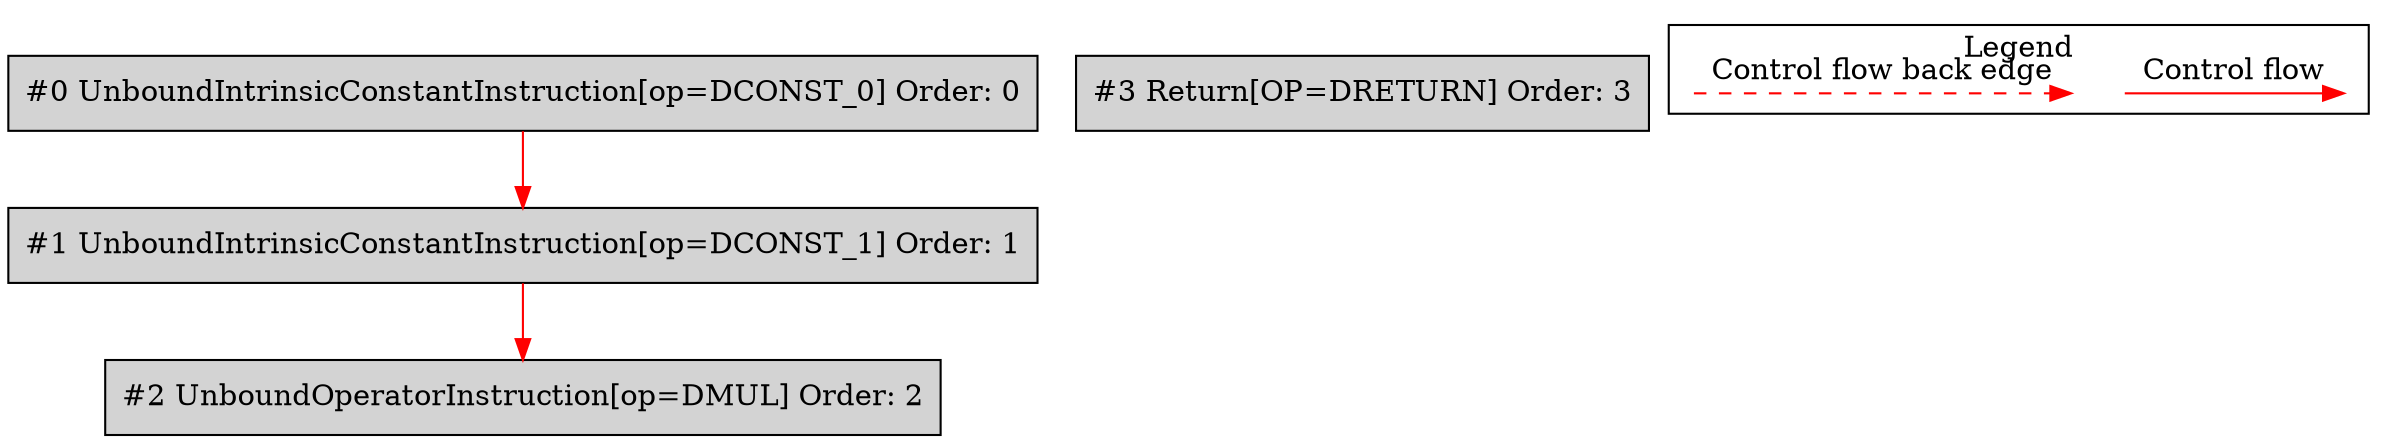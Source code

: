 digraph {
 node0[label="#0 UnboundIntrinsicConstantInstruction[op=DCONST_0] Order: 0", shape=box, fillcolor=lightgrey, style=filled];
 node1[label="#1 UnboundIntrinsicConstantInstruction[op=DCONST_1] Order: 1", shape=box, fillcolor=lightgrey, style=filled];
 node2[label="#2 UnboundOperatorInstruction[op=DMUL] Order: 2", shape=box, fillcolor=lightgrey, style=filled];
 node3[label="#3 Return[OP=DRETURN] Order: 3", shape=box, fillcolor=lightgrey, style=filled];
 node0 -> node1[color=red];
 node1 -> node2[color=red];
 subgraph cluster_000 {
  label = "Legend";
  node [shape=point]
  {
   rank=same;
   c0 [style = invis];
   c1 [style = invis];
   c2 [style = invis];
   c3 [style = invis];
  }
  c0 -> c1 [label="Control flow", style=solid, color=red]
  c2 -> c3 [label="Control flow back edge", style=dashed, color=red]
 }

}
